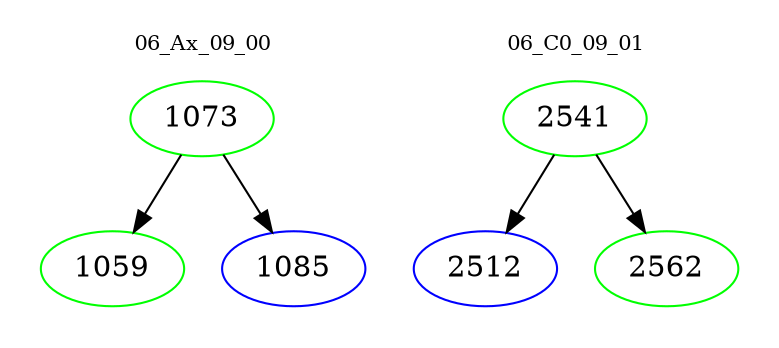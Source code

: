 digraph{
subgraph cluster_0 {
color = white
label = "06_Ax_09_00";
fontsize=10;
T0_1073 [label="1073", color="green"]
T0_1073 -> T0_1059 [color="black"]
T0_1059 [label="1059", color="green"]
T0_1073 -> T0_1085 [color="black"]
T0_1085 [label="1085", color="blue"]
}
subgraph cluster_1 {
color = white
label = "06_C0_09_01";
fontsize=10;
T1_2541 [label="2541", color="green"]
T1_2541 -> T1_2512 [color="black"]
T1_2512 [label="2512", color="blue"]
T1_2541 -> T1_2562 [color="black"]
T1_2562 [label="2562", color="green"]
}
}

